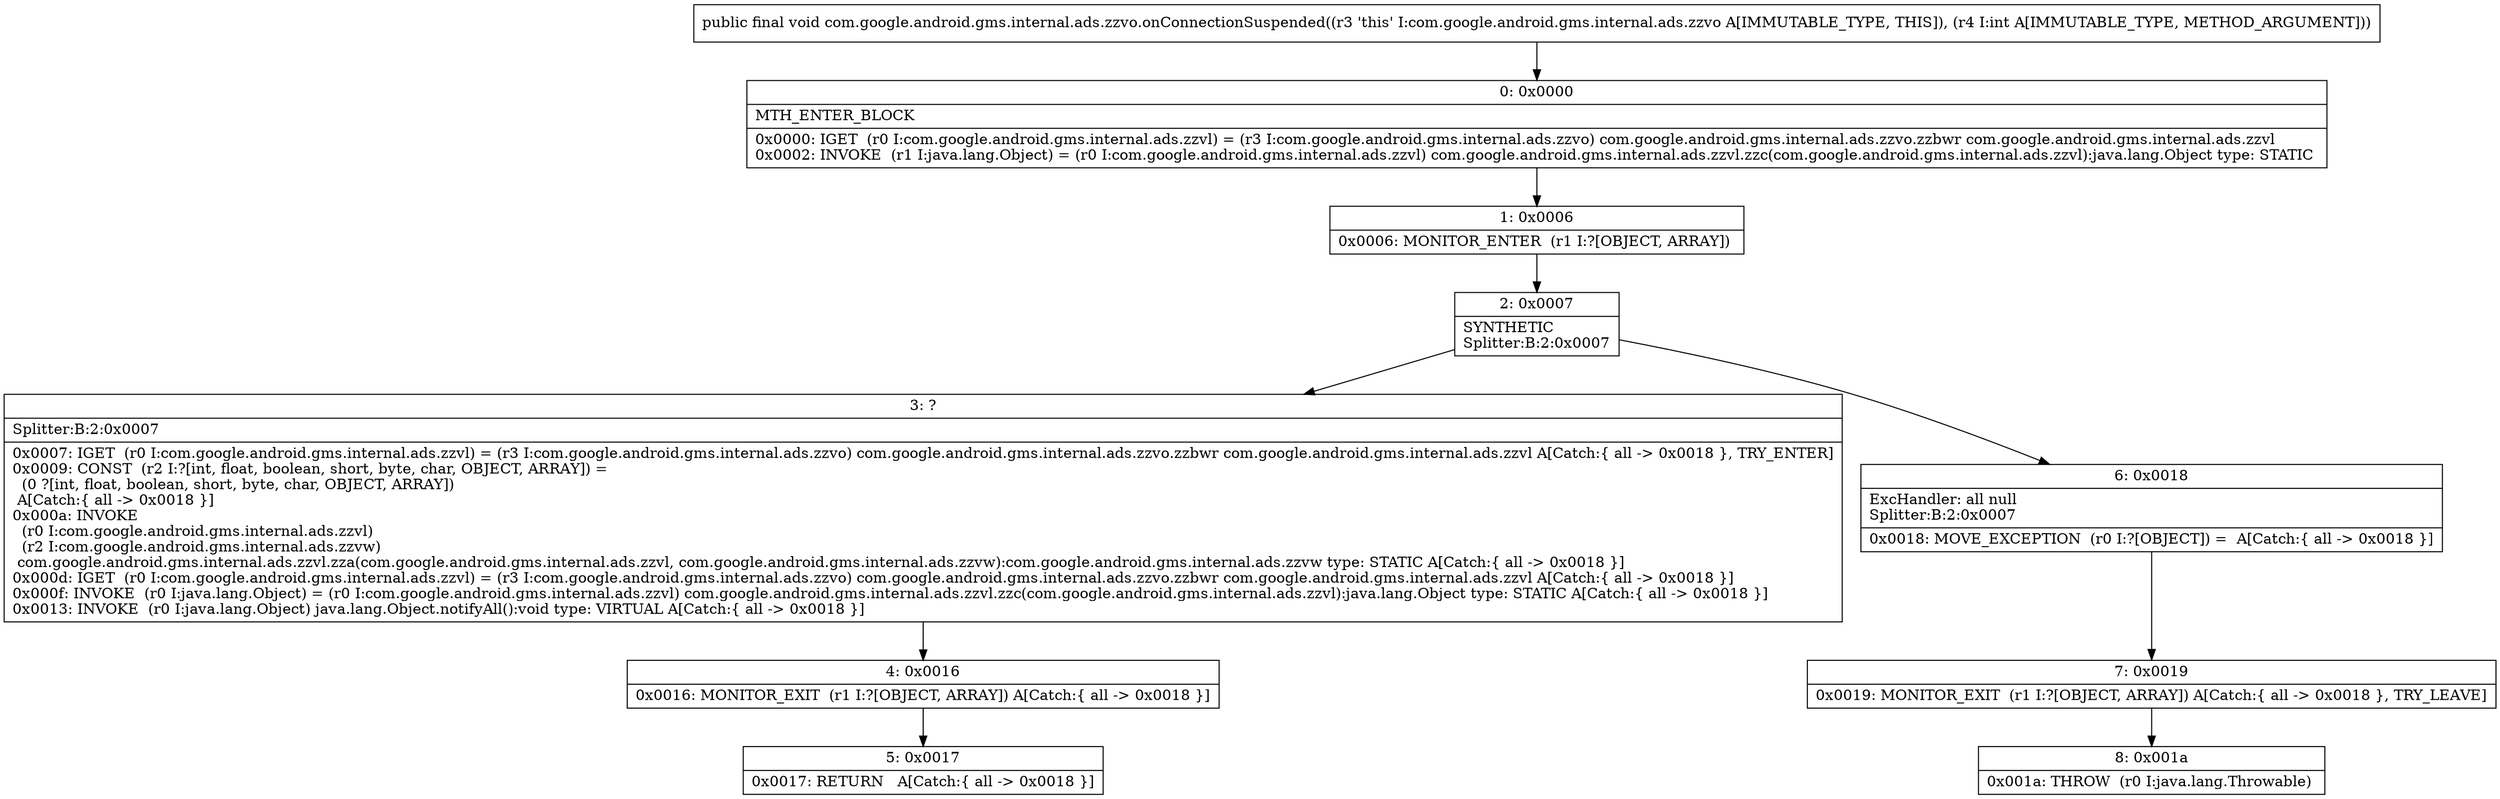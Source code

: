 digraph "CFG forcom.google.android.gms.internal.ads.zzvo.onConnectionSuspended(I)V" {
Node_0 [shape=record,label="{0\:\ 0x0000|MTH_ENTER_BLOCK\l|0x0000: IGET  (r0 I:com.google.android.gms.internal.ads.zzvl) = (r3 I:com.google.android.gms.internal.ads.zzvo) com.google.android.gms.internal.ads.zzvo.zzbwr com.google.android.gms.internal.ads.zzvl \l0x0002: INVOKE  (r1 I:java.lang.Object) = (r0 I:com.google.android.gms.internal.ads.zzvl) com.google.android.gms.internal.ads.zzvl.zzc(com.google.android.gms.internal.ads.zzvl):java.lang.Object type: STATIC \l}"];
Node_1 [shape=record,label="{1\:\ 0x0006|0x0006: MONITOR_ENTER  (r1 I:?[OBJECT, ARRAY]) \l}"];
Node_2 [shape=record,label="{2\:\ 0x0007|SYNTHETIC\lSplitter:B:2:0x0007\l}"];
Node_3 [shape=record,label="{3\:\ ?|Splitter:B:2:0x0007\l|0x0007: IGET  (r0 I:com.google.android.gms.internal.ads.zzvl) = (r3 I:com.google.android.gms.internal.ads.zzvo) com.google.android.gms.internal.ads.zzvo.zzbwr com.google.android.gms.internal.ads.zzvl A[Catch:\{ all \-\> 0x0018 \}, TRY_ENTER]\l0x0009: CONST  (r2 I:?[int, float, boolean, short, byte, char, OBJECT, ARRAY]) = \l  (0 ?[int, float, boolean, short, byte, char, OBJECT, ARRAY])\l A[Catch:\{ all \-\> 0x0018 \}]\l0x000a: INVOKE  \l  (r0 I:com.google.android.gms.internal.ads.zzvl)\l  (r2 I:com.google.android.gms.internal.ads.zzvw)\l com.google.android.gms.internal.ads.zzvl.zza(com.google.android.gms.internal.ads.zzvl, com.google.android.gms.internal.ads.zzvw):com.google.android.gms.internal.ads.zzvw type: STATIC A[Catch:\{ all \-\> 0x0018 \}]\l0x000d: IGET  (r0 I:com.google.android.gms.internal.ads.zzvl) = (r3 I:com.google.android.gms.internal.ads.zzvo) com.google.android.gms.internal.ads.zzvo.zzbwr com.google.android.gms.internal.ads.zzvl A[Catch:\{ all \-\> 0x0018 \}]\l0x000f: INVOKE  (r0 I:java.lang.Object) = (r0 I:com.google.android.gms.internal.ads.zzvl) com.google.android.gms.internal.ads.zzvl.zzc(com.google.android.gms.internal.ads.zzvl):java.lang.Object type: STATIC A[Catch:\{ all \-\> 0x0018 \}]\l0x0013: INVOKE  (r0 I:java.lang.Object) java.lang.Object.notifyAll():void type: VIRTUAL A[Catch:\{ all \-\> 0x0018 \}]\l}"];
Node_4 [shape=record,label="{4\:\ 0x0016|0x0016: MONITOR_EXIT  (r1 I:?[OBJECT, ARRAY]) A[Catch:\{ all \-\> 0x0018 \}]\l}"];
Node_5 [shape=record,label="{5\:\ 0x0017|0x0017: RETURN   A[Catch:\{ all \-\> 0x0018 \}]\l}"];
Node_6 [shape=record,label="{6\:\ 0x0018|ExcHandler: all null\lSplitter:B:2:0x0007\l|0x0018: MOVE_EXCEPTION  (r0 I:?[OBJECT]) =  A[Catch:\{ all \-\> 0x0018 \}]\l}"];
Node_7 [shape=record,label="{7\:\ 0x0019|0x0019: MONITOR_EXIT  (r1 I:?[OBJECT, ARRAY]) A[Catch:\{ all \-\> 0x0018 \}, TRY_LEAVE]\l}"];
Node_8 [shape=record,label="{8\:\ 0x001a|0x001a: THROW  (r0 I:java.lang.Throwable) \l}"];
MethodNode[shape=record,label="{public final void com.google.android.gms.internal.ads.zzvo.onConnectionSuspended((r3 'this' I:com.google.android.gms.internal.ads.zzvo A[IMMUTABLE_TYPE, THIS]), (r4 I:int A[IMMUTABLE_TYPE, METHOD_ARGUMENT])) }"];
MethodNode -> Node_0;
Node_0 -> Node_1;
Node_1 -> Node_2;
Node_2 -> Node_3;
Node_2 -> Node_6;
Node_3 -> Node_4;
Node_4 -> Node_5;
Node_6 -> Node_7;
Node_7 -> Node_8;
}

